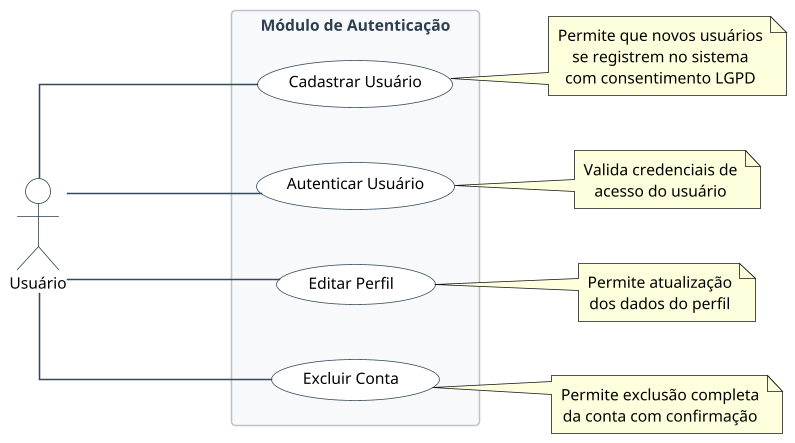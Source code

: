 @startuml auth_module
left to right direction
skinparam {
    usecaseFontSize 12
    usecaseFontName "Segoe UI"
    usecaseBackgroundColor #FFFFFF
    usecaseBorderColor #34495E
    actorBackgroundColor #FFFFFF
    actorBorderColor #2C3E50
    actorFontName "Segoe UI"
    actorFontSize 12
    arrowColor #34495E
    rectangleBackgroundColor #F8F9FA
    rectangleBorderColor #BDC3C7
    rectangleFontColor #2C3E50
    rectangleFontName "Segoe UI"
    rectangleFontSize 13
    defaultTextAlignment center
    wrapWidth 200
    dpi 150
    shadowing false
    linetype ortho
    defaultFontName "Segoe UI"
    defaultFontSize 10
}

actor "Usuário" as User #FFFFFF

rectangle "Módulo de Autenticação" #F8F9FA {
    (Cadastrar Usuário) as UC01
    (Autenticar Usuário) as UC02
    (Editar Perfil) as UC16
    (Excluir Conta) as UC03
}

User --- UC01
User --- UC02
User --- UC16
User --- UC03

note right of UC01 : Permite que novos usuários\nse registrem no sistema\ncom consentimento LGPD
note right of UC02 : Valida credenciais de\nacesso do usuário
note right of UC16 : Permite atualização\ndos dados do perfil
note right of UC03 : Permite exclusão completa\nda conta com confirmação

@enduml